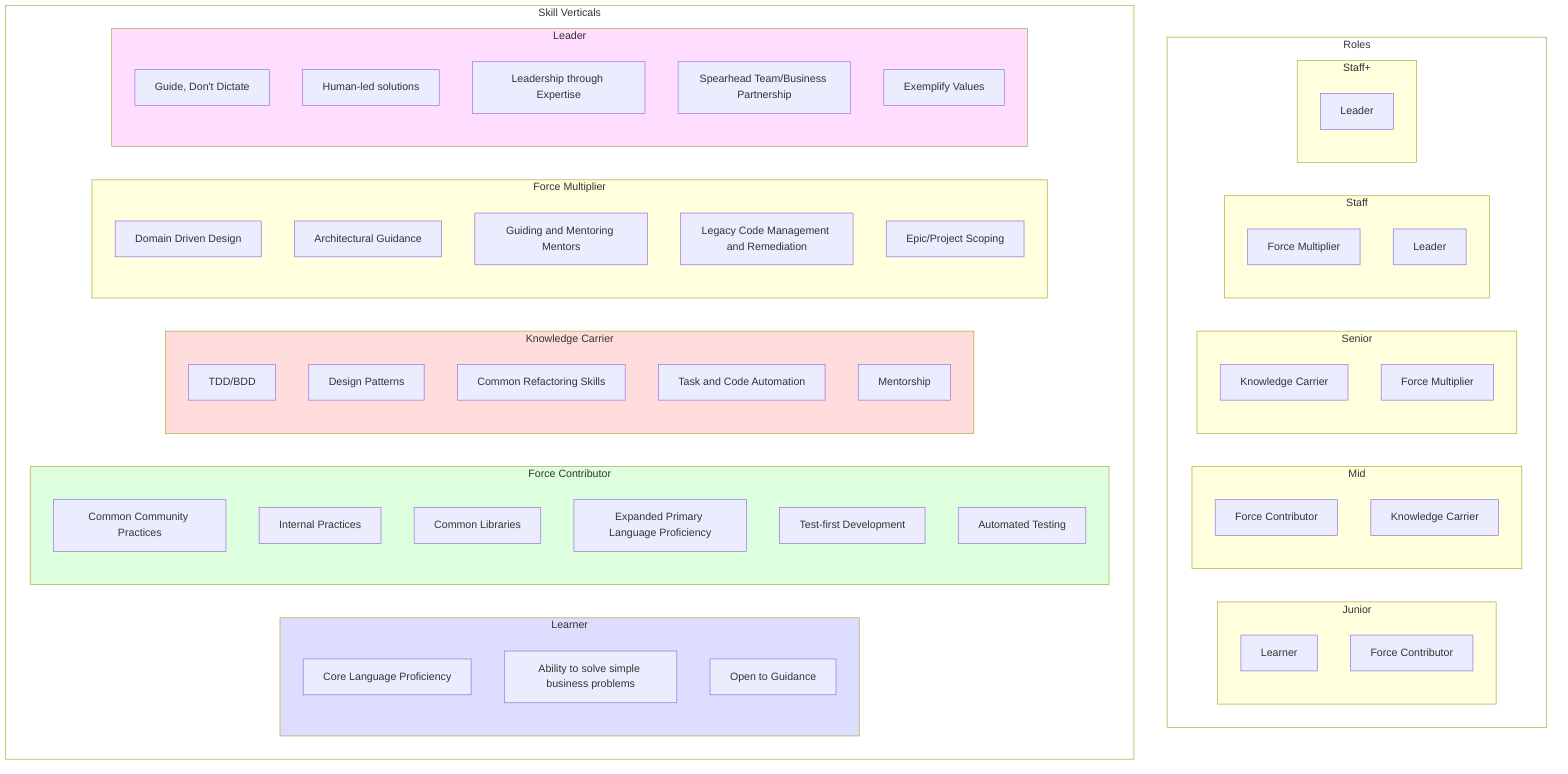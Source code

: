 graph TD;

%% Roles

subgraph junior[Junior]
    j1[Learner]
    j2[Force Contributor]
end

subgraph mid[Mid]
    m1[Force Contributor]
    m2[Knowledge Carrier]
end

subgraph senior[Senior]
    s1[Knowledge Carrier]
    s2[Force Multiplier]
end

subgraph staff[Staff]
    st1[Force Multiplier]
    st2[Leader]
end

subgraph staff-plus[Staff+]
    st-plus1[Leader]
end

subgraph 2_roles[Roles]
    junior
    mid
    senior
    staff
    staff-plus
end

style 2_roles fill:#FFF

%% Skill Verticals

subgraph 1_learner[Learner]
    l1[Core Language Proficiency]
    l2[Ability to solve simple business problems]
    l3[Open to Guidance]
end

style 1_learner fill:#DDF

subgraph 2_force-contributor[Force Contributor]
    fc1[Common Community Practices]
    fc2[Internal Practices]
    fc3[Common Libraries]
    fc4[Expanded Primary Language Proficiency]
    fc5[Test-first Development]
    fc6[Automated Testing]
end

style 2_force-contributor fill:#DFD

subgraph 3_knowledge-carrier[Knowledge Carrier]
    kc1[TDD/BDD]
    kc2[Design Patterns]
    kc3[Common Refactoring Skills]
    kc4[Task and Code Automation]
    kc5[Mentorship]
end

style 3_knowledge-carrier fill:#FDD

subgraph 4_force-multiplier[Force Multiplier]
    fm1[Domain Driven Design]
    fm2[Architectural Guidance]
    fm3[Guiding and Mentoring Mentors]
    fm4[Legacy Code Management and Remediation]
    fm5[Epic/Project Scoping]
end

style 4_force-multiplier fill:#FFD

subgraph 5_leader[Leader]
    lead1[Guide, Don't Dictate]
    lead2[Human-led solutions]
    lead3[Leadership through Expertise]
    lead4[Spearhead Team/Business Partnership]
    lead5[Exemplify Values]
end

style 5_leader fill:#FDF

subgraph 1_skill-Verticals[Skill Verticals]
    1_learner
    2_force-contributor
    3_knowledge-carrier
    4_force-multiplier
    5_leader
end

style 1_skill-Verticals fill:#FFF